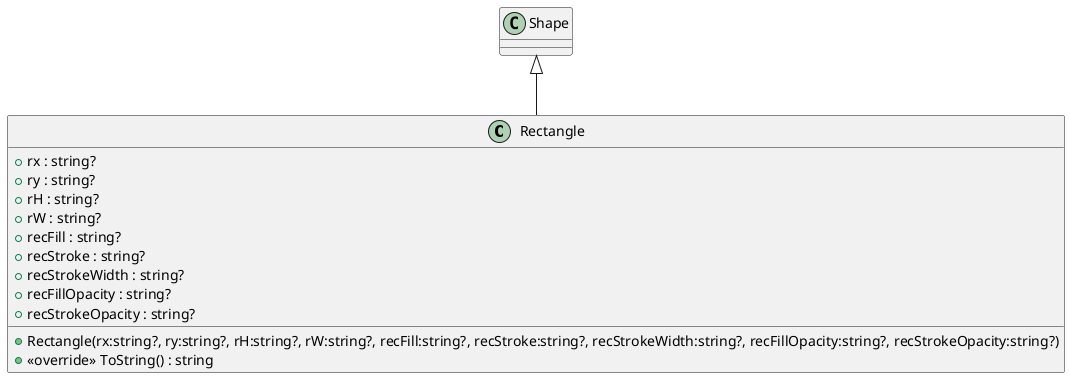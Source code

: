 @startuml
class Rectangle {
    + rx : string?
    + ry : string?
    + rH : string?
    + rW : string?
    + recFill : string?
    + recStroke : string?
    + recStrokeWidth : string?
    + recFillOpacity : string?
    + recStrokeOpacity : string?
    + Rectangle(rx:string?, ry:string?, rH:string?, rW:string?, recFill:string?, recStroke:string?, recStrokeWidth:string?, recFillOpacity:string?, recStrokeOpacity:string?)
    + <<override>> ToString() : string
}
Shape <|-- Rectangle
@enduml
